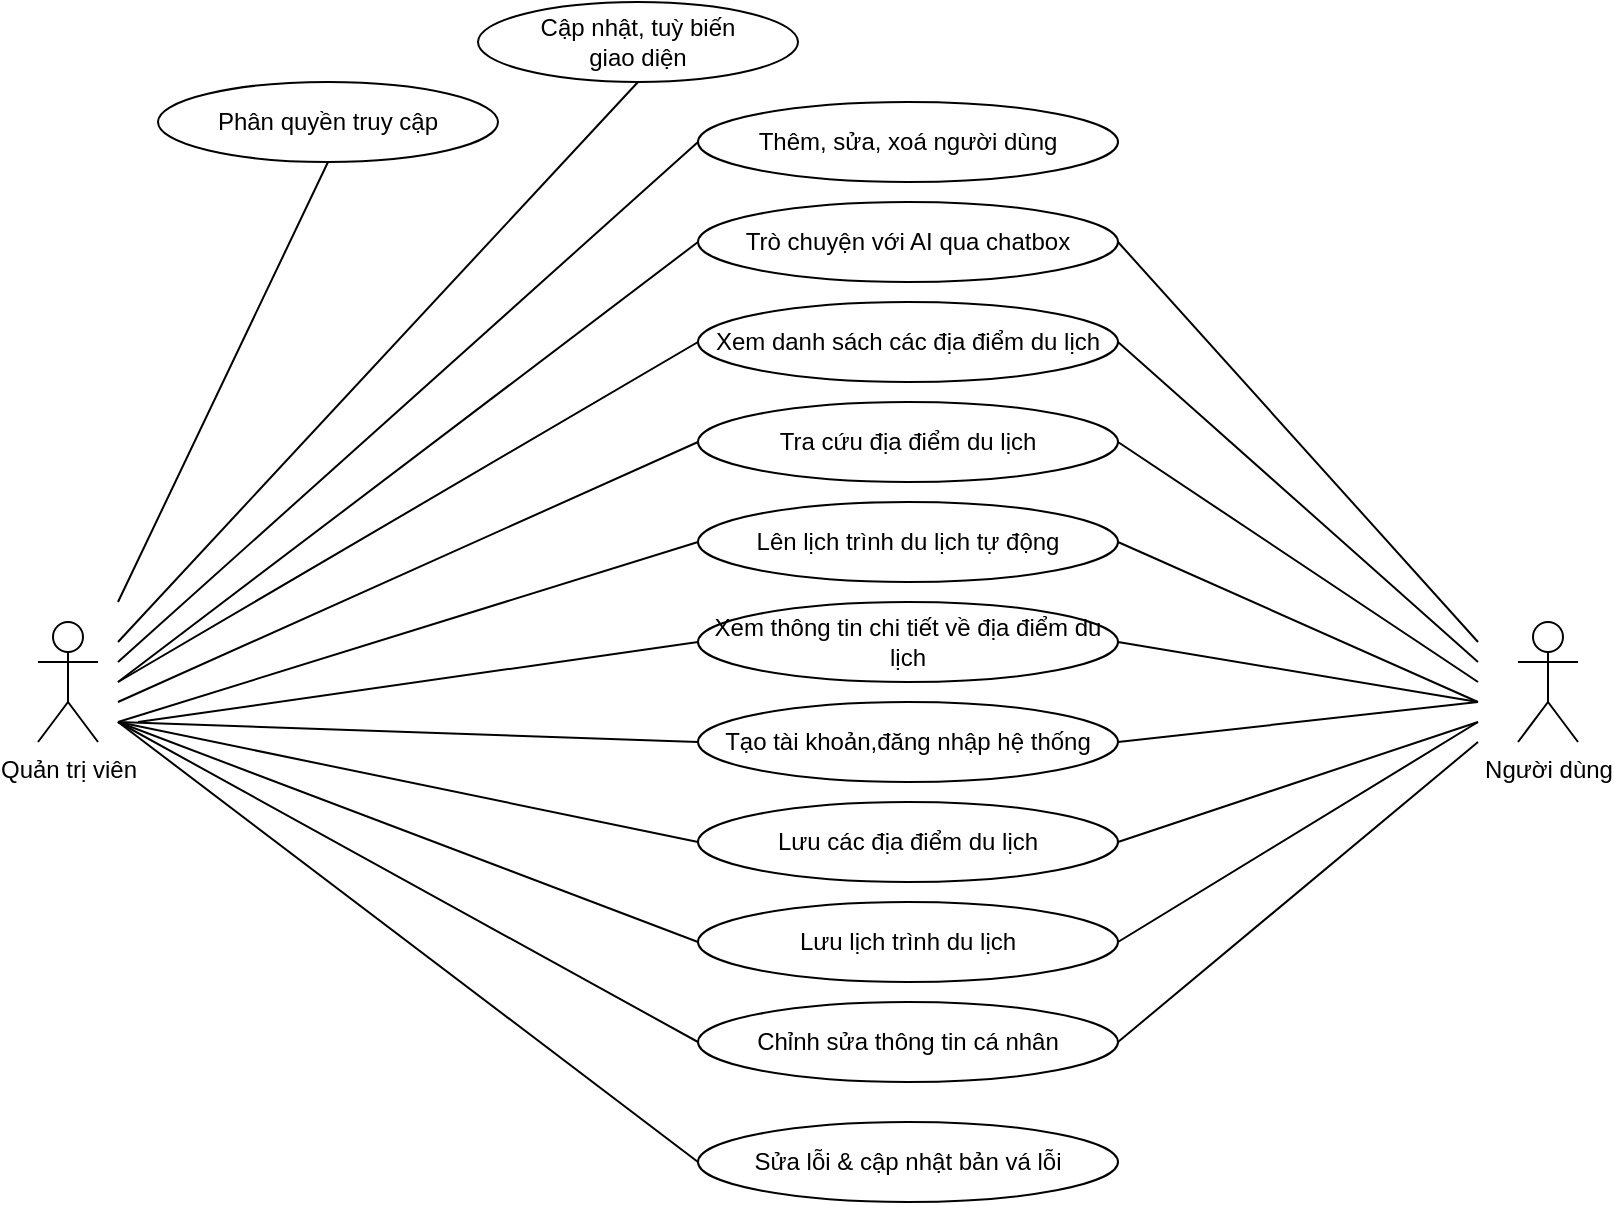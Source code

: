 <mxfile version="21.2.3" type="github">
  <diagram name="Page-1" id="G69LRAWZjpP3DkHIe5iy">
    <mxGraphModel dx="1235" dy="646" grid="1" gridSize="10" guides="1" tooltips="1" connect="1" arrows="1" fold="1" page="1" pageScale="1" pageWidth="850" pageHeight="1100" math="0" shadow="0">
      <root>
        <mxCell id="0" />
        <mxCell id="1" parent="0" />
        <mxCell id="oU-iNdmR9KaO97zonrlr-7" value="Quản trị viên" style="shape=umlActor;verticalLabelPosition=bottom;verticalAlign=top;html=1;outlineConnect=0;fontSize=12;" vertex="1" parent="1">
          <mxGeometry x="30" y="530" width="30" height="60" as="geometry" />
        </mxCell>
        <mxCell id="oU-iNdmR9KaO97zonrlr-8" value="" style="endArrow=none;html=1;rounded=0;entryX=0.5;entryY=1;entryDx=0;entryDy=0;fontSize=12;" edge="1" parent="1" target="oU-iNdmR9KaO97zonrlr-9">
          <mxGeometry width="50" height="50" relative="1" as="geometry">
            <mxPoint x="70" y="520" as="sourcePoint" />
            <mxPoint x="180" y="430" as="targetPoint" />
          </mxGeometry>
        </mxCell>
        <mxCell id="oU-iNdmR9KaO97zonrlr-9" value="Phân quyền truy cập" style="ellipse;whiteSpace=wrap;html=1;fontSize=12;" vertex="1" parent="1">
          <mxGeometry x="90" y="260" width="170" height="40" as="geometry" />
        </mxCell>
        <mxCell id="oU-iNdmR9KaO97zonrlr-10" value="" style="endArrow=none;html=1;rounded=0;entryX=0.5;entryY=1;entryDx=0;entryDy=0;fontSize=12;" edge="1" parent="1" target="oU-iNdmR9KaO97zonrlr-11">
          <mxGeometry width="50" height="50" relative="1" as="geometry">
            <mxPoint x="70" y="540" as="sourcePoint" />
            <mxPoint x="400" y="440" as="targetPoint" />
          </mxGeometry>
        </mxCell>
        <mxCell id="oU-iNdmR9KaO97zonrlr-11" value="Cập nhật, tuỳ biến&lt;br&gt;&amp;nbsp;giao diện&amp;nbsp;" style="ellipse;whiteSpace=wrap;html=1;fontSize=12;" vertex="1" parent="1">
          <mxGeometry x="250" y="220" width="160" height="40" as="geometry" />
        </mxCell>
        <mxCell id="oU-iNdmR9KaO97zonrlr-12" value="" style="endArrow=none;html=1;rounded=0;entryX=0;entryY=0.5;entryDx=0;entryDy=0;fontSize=12;" edge="1" parent="1" target="oU-iNdmR9KaO97zonrlr-13">
          <mxGeometry width="50" height="50" relative="1" as="geometry">
            <mxPoint x="70" y="550" as="sourcePoint" />
            <mxPoint x="550" y="480" as="targetPoint" />
          </mxGeometry>
        </mxCell>
        <mxCell id="oU-iNdmR9KaO97zonrlr-13" value="Thêm, sửa, xoá người dùng" style="ellipse;whiteSpace=wrap;html=1;fontSize=12;" vertex="1" parent="1">
          <mxGeometry x="360" y="270" width="210" height="40" as="geometry" />
        </mxCell>
        <mxCell id="oU-iNdmR9KaO97zonrlr-17" value="Người dùng" style="shape=umlActor;verticalLabelPosition=bottom;verticalAlign=top;html=1;outlineConnect=0;" vertex="1" parent="1">
          <mxGeometry x="770" y="530" width="30" height="60" as="geometry" />
        </mxCell>
        <mxCell id="oU-iNdmR9KaO97zonrlr-18" value="" style="endArrow=none;html=1;rounded=0;entryX=1;entryY=0.5;entryDx=0;entryDy=0;fontSize=12;" edge="1" parent="1" target="oU-iNdmR9KaO97zonrlr-19">
          <mxGeometry width="50" height="50" relative="1" as="geometry">
            <mxPoint x="750" y="550" as="sourcePoint" />
            <mxPoint x="790" y="355" as="targetPoint" />
          </mxGeometry>
        </mxCell>
        <mxCell id="oU-iNdmR9KaO97zonrlr-19" value="Xem danh sách các địa điểm du lịch" style="ellipse;whiteSpace=wrap;html=1;fontSize=12;" vertex="1" parent="1">
          <mxGeometry x="360" y="370" width="210" height="40" as="geometry" />
        </mxCell>
        <mxCell id="oU-iNdmR9KaO97zonrlr-20" value="" style="endArrow=none;html=1;rounded=0;entryX=0;entryY=0.5;entryDx=0;entryDy=0;" edge="1" parent="1" target="oU-iNdmR9KaO97zonrlr-19">
          <mxGeometry width="50" height="50" relative="1" as="geometry">
            <mxPoint x="70" y="560" as="sourcePoint" />
            <mxPoint x="520" y="480" as="targetPoint" />
          </mxGeometry>
        </mxCell>
        <mxCell id="oU-iNdmR9KaO97zonrlr-21" value="Tra cứu địa điểm du lịch" style="ellipse;whiteSpace=wrap;html=1;fontSize=12;" vertex="1" parent="1">
          <mxGeometry x="360" y="420" width="210" height="40" as="geometry" />
        </mxCell>
        <mxCell id="oU-iNdmR9KaO97zonrlr-22" value="" style="endArrow=none;html=1;rounded=0;entryX=0;entryY=0.5;entryDx=0;entryDy=0;" edge="1" parent="1" target="oU-iNdmR9KaO97zonrlr-21">
          <mxGeometry width="50" height="50" relative="1" as="geometry">
            <mxPoint x="70" y="570" as="sourcePoint" />
            <mxPoint x="210" y="540" as="targetPoint" />
          </mxGeometry>
        </mxCell>
        <mxCell id="oU-iNdmR9KaO97zonrlr-28" value="" style="endArrow=none;html=1;rounded=0;exitX=1;exitY=0.5;exitDx=0;exitDy=0;" edge="1" parent="1" source="oU-iNdmR9KaO97zonrlr-21">
          <mxGeometry width="50" height="50" relative="1" as="geometry">
            <mxPoint x="700" y="610" as="sourcePoint" />
            <mxPoint x="750" y="560" as="targetPoint" />
          </mxGeometry>
        </mxCell>
        <mxCell id="oU-iNdmR9KaO97zonrlr-29" value="Trò chuyện với AI qua chatbox" style="ellipse;whiteSpace=wrap;html=1;fontSize=12;" vertex="1" parent="1">
          <mxGeometry x="360" y="320" width="210" height="40" as="geometry" />
        </mxCell>
        <mxCell id="oU-iNdmR9KaO97zonrlr-30" value="" style="endArrow=none;html=1;rounded=0;entryX=0;entryY=0.5;entryDx=0;entryDy=0;" edge="1" parent="1" target="oU-iNdmR9KaO97zonrlr-29">
          <mxGeometry width="50" height="50" relative="1" as="geometry">
            <mxPoint x="70" y="560" as="sourcePoint" />
            <mxPoint x="280" y="425" as="targetPoint" />
          </mxGeometry>
        </mxCell>
        <mxCell id="oU-iNdmR9KaO97zonrlr-31" value="" style="endArrow=none;html=1;rounded=0;entryX=1;entryY=0.5;entryDx=0;entryDy=0;" edge="1" parent="1" target="oU-iNdmR9KaO97zonrlr-29">
          <mxGeometry width="50" height="50" relative="1" as="geometry">
            <mxPoint x="750" y="540" as="sourcePoint" />
            <mxPoint x="720" y="440" as="targetPoint" />
          </mxGeometry>
        </mxCell>
        <mxCell id="oU-iNdmR9KaO97zonrlr-32" value="Lên lịch trình du lịch tự động" style="ellipse;whiteSpace=wrap;html=1;fontSize=12;" vertex="1" parent="1">
          <mxGeometry x="360" y="470" width="210" height="40" as="geometry" />
        </mxCell>
        <mxCell id="oU-iNdmR9KaO97zonrlr-33" value="" style="endArrow=none;html=1;rounded=0;entryX=0;entryY=0.5;entryDx=0;entryDy=0;" edge="1" parent="1" target="oU-iNdmR9KaO97zonrlr-32">
          <mxGeometry width="50" height="50" relative="1" as="geometry">
            <mxPoint x="70" y="580" as="sourcePoint" />
            <mxPoint x="250" y="560" as="targetPoint" />
          </mxGeometry>
        </mxCell>
        <mxCell id="oU-iNdmR9KaO97zonrlr-34" value="" style="endArrow=none;html=1;rounded=0;exitX=1;exitY=0.5;exitDx=0;exitDy=0;" edge="1" parent="1" source="oU-iNdmR9KaO97zonrlr-32">
          <mxGeometry width="50" height="50" relative="1" as="geometry">
            <mxPoint x="700" y="620" as="sourcePoint" />
            <mxPoint x="750" y="570" as="targetPoint" />
          </mxGeometry>
        </mxCell>
        <mxCell id="oU-iNdmR9KaO97zonrlr-35" value="Xem thông tin chi tiết về địa điểm du lịch" style="ellipse;whiteSpace=wrap;html=1;fontSize=12;" vertex="1" parent="1">
          <mxGeometry x="360" y="520" width="210" height="40" as="geometry" />
        </mxCell>
        <mxCell id="oU-iNdmR9KaO97zonrlr-36" value="" style="endArrow=none;html=1;rounded=0;entryX=0;entryY=0.5;entryDx=0;entryDy=0;" edge="1" parent="1" target="oU-iNdmR9KaO97zonrlr-35">
          <mxGeometry width="50" height="50" relative="1" as="geometry">
            <mxPoint x="80" y="580" as="sourcePoint" />
            <mxPoint x="325" y="550" as="targetPoint" />
          </mxGeometry>
        </mxCell>
        <mxCell id="oU-iNdmR9KaO97zonrlr-38" value="" style="endArrow=none;html=1;rounded=0;exitX=1;exitY=0.5;exitDx=0;exitDy=0;" edge="1" parent="1" source="oU-iNdmR9KaO97zonrlr-35">
          <mxGeometry width="50" height="50" relative="1" as="geometry">
            <mxPoint x="700" y="620" as="sourcePoint" />
            <mxPoint x="750" y="570" as="targetPoint" />
          </mxGeometry>
        </mxCell>
        <mxCell id="oU-iNdmR9KaO97zonrlr-39" value="Tạo tài khoản,đăng nhập hệ thống" style="ellipse;whiteSpace=wrap;html=1;fontSize=12;" vertex="1" parent="1">
          <mxGeometry x="360" y="570" width="210" height="40" as="geometry" />
        </mxCell>
        <mxCell id="oU-iNdmR9KaO97zonrlr-40" value="" style="endArrow=none;html=1;rounded=0;entryX=0;entryY=0.5;entryDx=0;entryDy=0;" edge="1" parent="1" target="oU-iNdmR9KaO97zonrlr-39">
          <mxGeometry width="50" height="50" relative="1" as="geometry">
            <mxPoint x="70" y="580" as="sourcePoint" />
            <mxPoint x="350" y="575" as="targetPoint" />
          </mxGeometry>
        </mxCell>
        <mxCell id="oU-iNdmR9KaO97zonrlr-41" value="" style="endArrow=none;html=1;rounded=0;exitX=1;exitY=0.5;exitDx=0;exitDy=0;" edge="1" parent="1" source="oU-iNdmR9KaO97zonrlr-39">
          <mxGeometry width="50" height="50" relative="1" as="geometry">
            <mxPoint x="700" y="620" as="sourcePoint" />
            <mxPoint x="750" y="570" as="targetPoint" />
          </mxGeometry>
        </mxCell>
        <mxCell id="oU-iNdmR9KaO97zonrlr-42" value="Lưu các địa điểm du lịch" style="ellipse;whiteSpace=wrap;html=1;fontSize=12;" vertex="1" parent="1">
          <mxGeometry x="360" y="620" width="210" height="40" as="geometry" />
        </mxCell>
        <mxCell id="oU-iNdmR9KaO97zonrlr-47" value="" style="endArrow=none;html=1;rounded=0;exitX=1;exitY=0.5;exitDx=0;exitDy=0;" edge="1" parent="1" source="oU-iNdmR9KaO97zonrlr-42">
          <mxGeometry width="50" height="50" relative="1" as="geometry">
            <mxPoint x="600" y="680" as="sourcePoint" />
            <mxPoint x="750" y="580" as="targetPoint" />
          </mxGeometry>
        </mxCell>
        <mxCell id="oU-iNdmR9KaO97zonrlr-48" value="" style="endArrow=none;html=1;rounded=0;entryX=0;entryY=0.5;entryDx=0;entryDy=0;" edge="1" parent="1" target="oU-iNdmR9KaO97zonrlr-42">
          <mxGeometry width="50" height="50" relative="1" as="geometry">
            <mxPoint x="70" y="580" as="sourcePoint" />
            <mxPoint x="370" y="600" as="targetPoint" />
          </mxGeometry>
        </mxCell>
        <mxCell id="oU-iNdmR9KaO97zonrlr-50" value="Lưu lịch trình du lịch" style="ellipse;whiteSpace=wrap;html=1;fontSize=12;" vertex="1" parent="1">
          <mxGeometry x="360" y="670" width="210" height="40" as="geometry" />
        </mxCell>
        <mxCell id="oU-iNdmR9KaO97zonrlr-51" value="" style="endArrow=none;html=1;rounded=0;entryX=0;entryY=0.5;entryDx=0;entryDy=0;" edge="1" parent="1" target="oU-iNdmR9KaO97zonrlr-50">
          <mxGeometry width="50" height="50" relative="1" as="geometry">
            <mxPoint x="70" y="580" as="sourcePoint" />
            <mxPoint x="330" y="670" as="targetPoint" />
          </mxGeometry>
        </mxCell>
        <mxCell id="oU-iNdmR9KaO97zonrlr-52" value="" style="endArrow=none;html=1;rounded=0;exitX=1;exitY=0.5;exitDx=0;exitDy=0;" edge="1" parent="1" source="oU-iNdmR9KaO97zonrlr-50">
          <mxGeometry width="50" height="50" relative="1" as="geometry">
            <mxPoint x="700" y="630" as="sourcePoint" />
            <mxPoint x="750" y="580" as="targetPoint" />
          </mxGeometry>
        </mxCell>
        <mxCell id="oU-iNdmR9KaO97zonrlr-53" value="Chỉnh sửa thông tin cá nhân" style="ellipse;whiteSpace=wrap;html=1;fontSize=12;" vertex="1" parent="1">
          <mxGeometry x="360" y="720" width="210" height="40" as="geometry" />
        </mxCell>
        <mxCell id="oU-iNdmR9KaO97zonrlr-54" value="" style="endArrow=none;html=1;rounded=0;exitX=1;exitY=0.5;exitDx=0;exitDy=0;" edge="1" parent="1" source="oU-iNdmR9KaO97zonrlr-53">
          <mxGeometry width="50" height="50" relative="1" as="geometry">
            <mxPoint x="700" y="640" as="sourcePoint" />
            <mxPoint x="750" y="590" as="targetPoint" />
          </mxGeometry>
        </mxCell>
        <mxCell id="oU-iNdmR9KaO97zonrlr-55" value="Sửa lỗi &amp;amp; cập nhật bản vá lỗi" style="ellipse;whiteSpace=wrap;html=1;fontSize=12;" vertex="1" parent="1">
          <mxGeometry x="360" y="780" width="210" height="40" as="geometry" />
        </mxCell>
        <mxCell id="oU-iNdmR9KaO97zonrlr-56" value="" style="endArrow=none;html=1;rounded=0;entryX=0;entryY=0.5;entryDx=0;entryDy=0;" edge="1" parent="1" target="oU-iNdmR9KaO97zonrlr-55">
          <mxGeometry width="50" height="50" relative="1" as="geometry">
            <mxPoint x="70" y="580" as="sourcePoint" />
            <mxPoint x="250" y="690" as="targetPoint" />
          </mxGeometry>
        </mxCell>
        <mxCell id="oU-iNdmR9KaO97zonrlr-57" value="" style="endArrow=none;html=1;rounded=0;entryX=0;entryY=0.5;entryDx=0;entryDy=0;" edge="1" parent="1" target="oU-iNdmR9KaO97zonrlr-53">
          <mxGeometry width="50" height="50" relative="1" as="geometry">
            <mxPoint x="70" y="580" as="sourcePoint" />
            <mxPoint x="320" y="700" as="targetPoint" />
          </mxGeometry>
        </mxCell>
      </root>
    </mxGraphModel>
  </diagram>
</mxfile>
